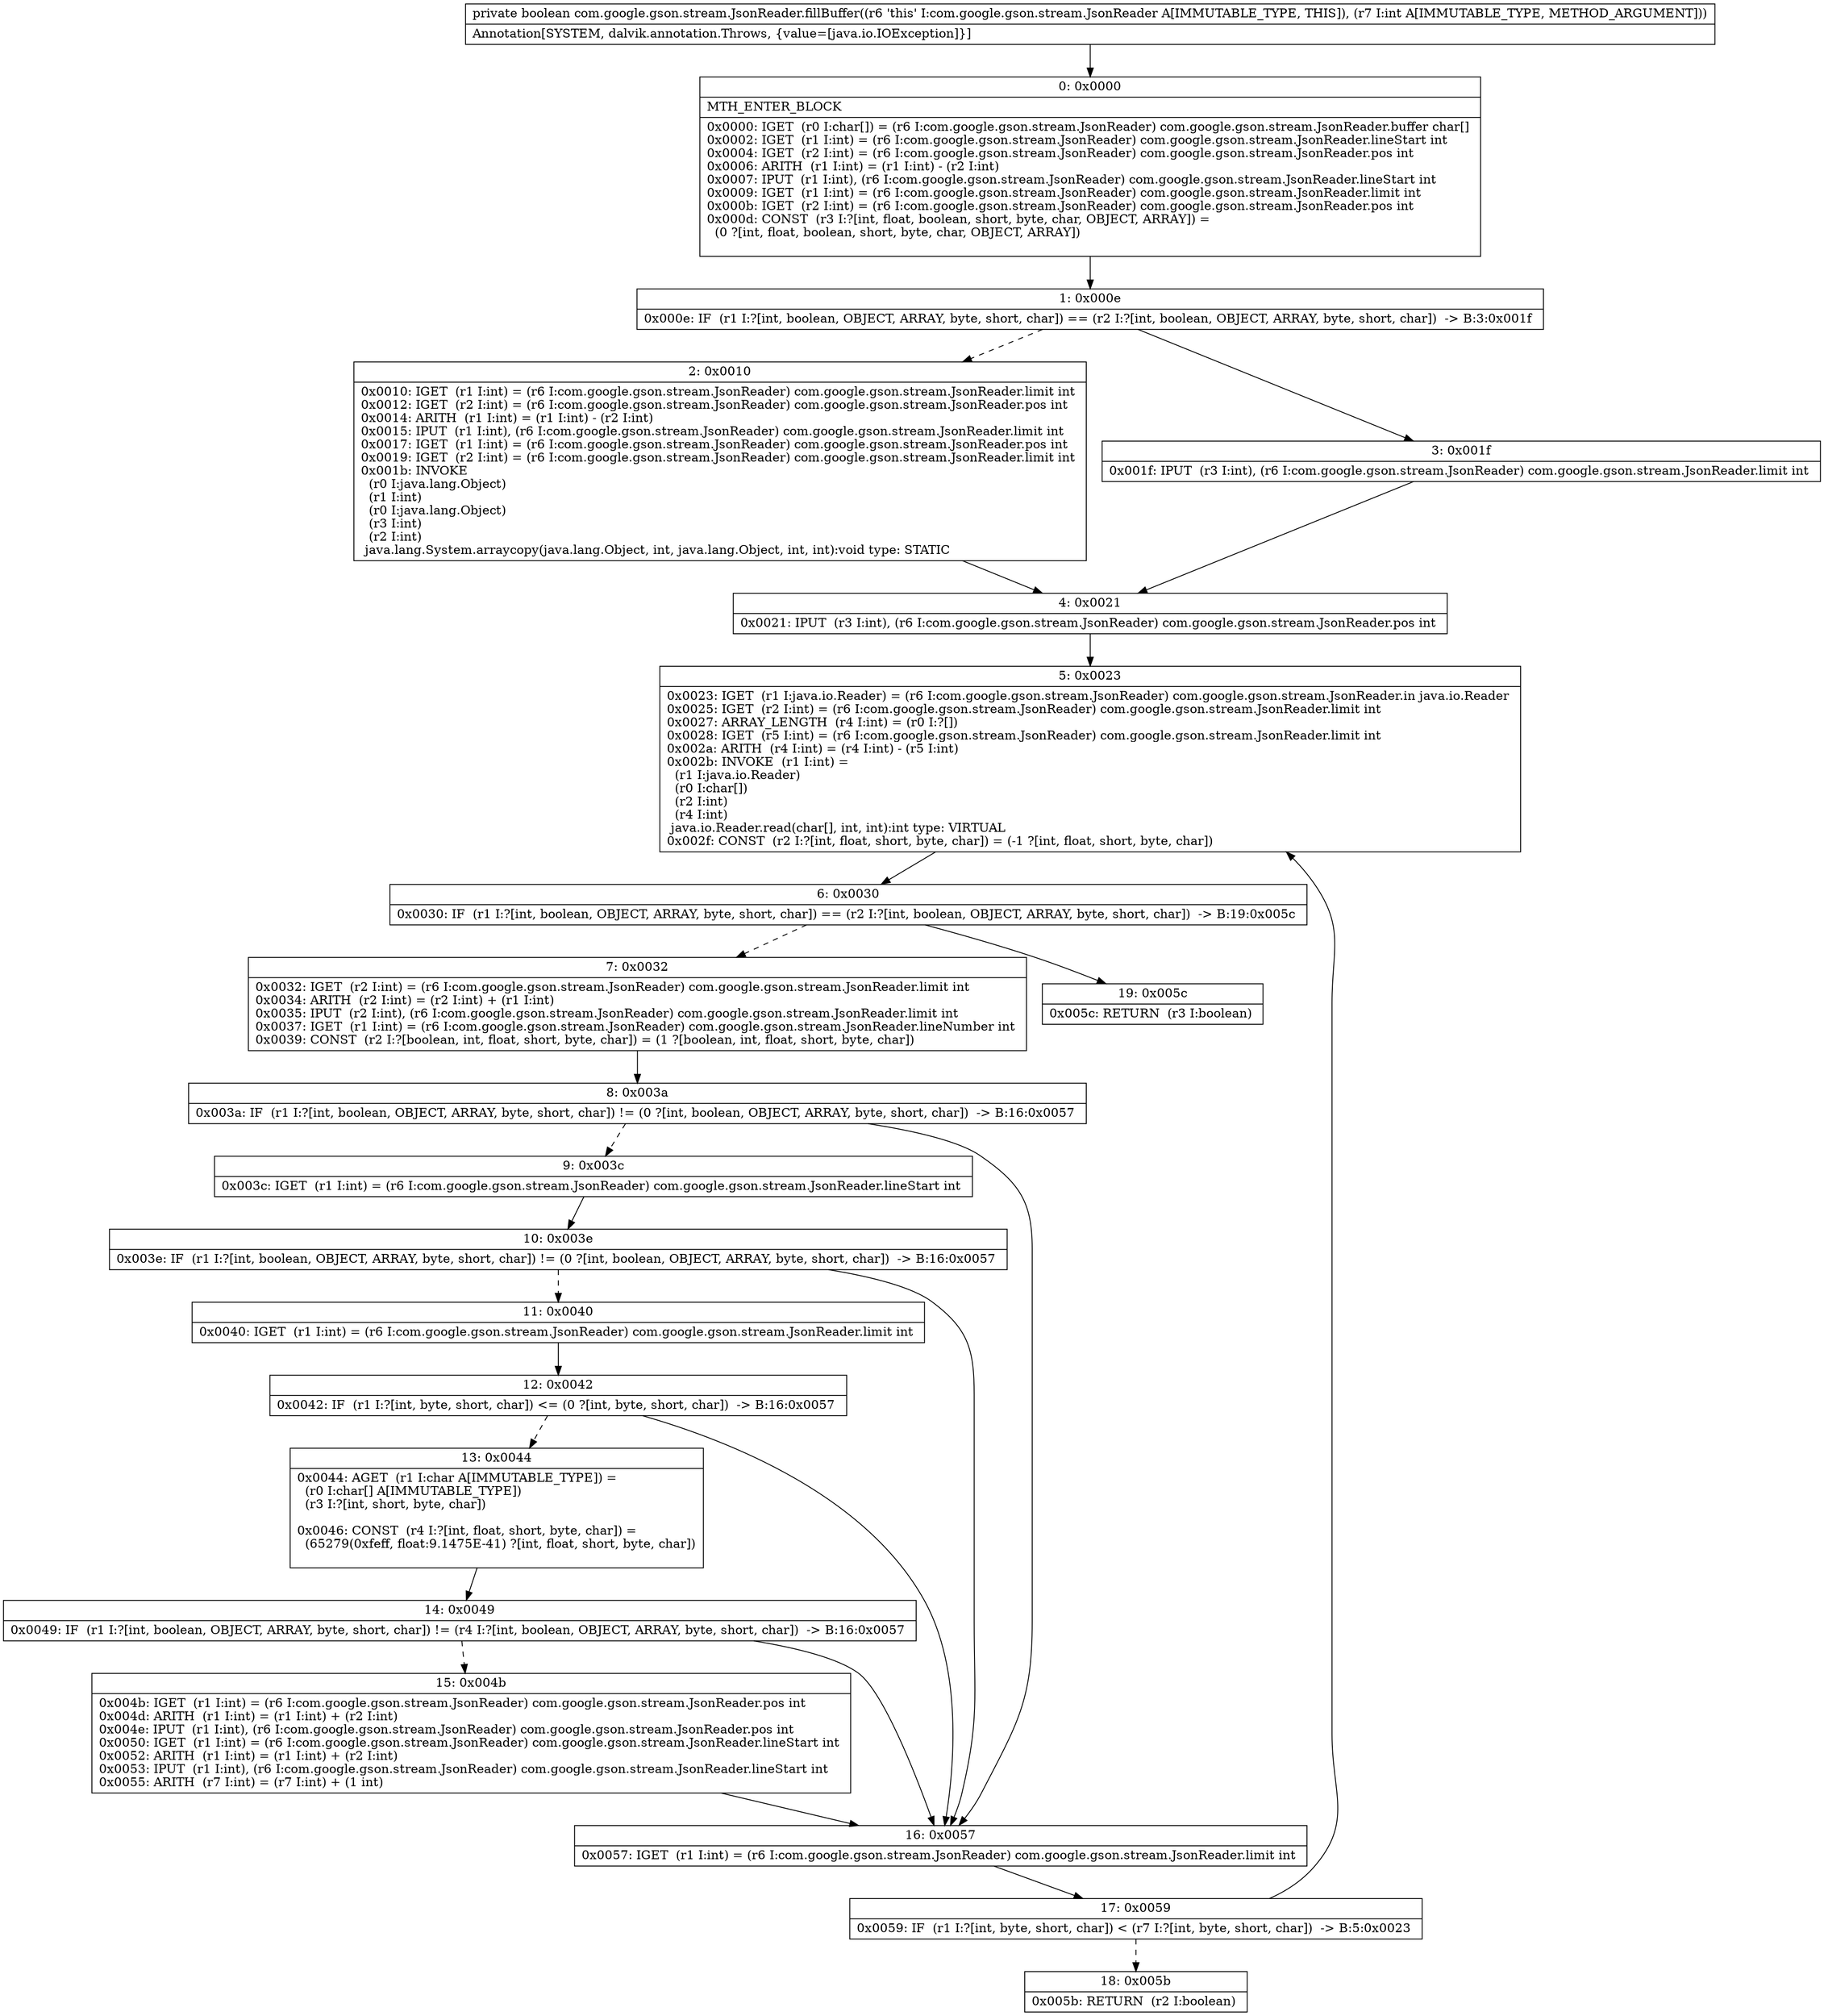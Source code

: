 digraph "CFG forcom.google.gson.stream.JsonReader.fillBuffer(I)Z" {
Node_0 [shape=record,label="{0\:\ 0x0000|MTH_ENTER_BLOCK\l|0x0000: IGET  (r0 I:char[]) = (r6 I:com.google.gson.stream.JsonReader) com.google.gson.stream.JsonReader.buffer char[] \l0x0002: IGET  (r1 I:int) = (r6 I:com.google.gson.stream.JsonReader) com.google.gson.stream.JsonReader.lineStart int \l0x0004: IGET  (r2 I:int) = (r6 I:com.google.gson.stream.JsonReader) com.google.gson.stream.JsonReader.pos int \l0x0006: ARITH  (r1 I:int) = (r1 I:int) \- (r2 I:int) \l0x0007: IPUT  (r1 I:int), (r6 I:com.google.gson.stream.JsonReader) com.google.gson.stream.JsonReader.lineStart int \l0x0009: IGET  (r1 I:int) = (r6 I:com.google.gson.stream.JsonReader) com.google.gson.stream.JsonReader.limit int \l0x000b: IGET  (r2 I:int) = (r6 I:com.google.gson.stream.JsonReader) com.google.gson.stream.JsonReader.pos int \l0x000d: CONST  (r3 I:?[int, float, boolean, short, byte, char, OBJECT, ARRAY]) = \l  (0 ?[int, float, boolean, short, byte, char, OBJECT, ARRAY])\l \l}"];
Node_1 [shape=record,label="{1\:\ 0x000e|0x000e: IF  (r1 I:?[int, boolean, OBJECT, ARRAY, byte, short, char]) == (r2 I:?[int, boolean, OBJECT, ARRAY, byte, short, char])  \-\> B:3:0x001f \l}"];
Node_2 [shape=record,label="{2\:\ 0x0010|0x0010: IGET  (r1 I:int) = (r6 I:com.google.gson.stream.JsonReader) com.google.gson.stream.JsonReader.limit int \l0x0012: IGET  (r2 I:int) = (r6 I:com.google.gson.stream.JsonReader) com.google.gson.stream.JsonReader.pos int \l0x0014: ARITH  (r1 I:int) = (r1 I:int) \- (r2 I:int) \l0x0015: IPUT  (r1 I:int), (r6 I:com.google.gson.stream.JsonReader) com.google.gson.stream.JsonReader.limit int \l0x0017: IGET  (r1 I:int) = (r6 I:com.google.gson.stream.JsonReader) com.google.gson.stream.JsonReader.pos int \l0x0019: IGET  (r2 I:int) = (r6 I:com.google.gson.stream.JsonReader) com.google.gson.stream.JsonReader.limit int \l0x001b: INVOKE  \l  (r0 I:java.lang.Object)\l  (r1 I:int)\l  (r0 I:java.lang.Object)\l  (r3 I:int)\l  (r2 I:int)\l java.lang.System.arraycopy(java.lang.Object, int, java.lang.Object, int, int):void type: STATIC \l}"];
Node_3 [shape=record,label="{3\:\ 0x001f|0x001f: IPUT  (r3 I:int), (r6 I:com.google.gson.stream.JsonReader) com.google.gson.stream.JsonReader.limit int \l}"];
Node_4 [shape=record,label="{4\:\ 0x0021|0x0021: IPUT  (r3 I:int), (r6 I:com.google.gson.stream.JsonReader) com.google.gson.stream.JsonReader.pos int \l}"];
Node_5 [shape=record,label="{5\:\ 0x0023|0x0023: IGET  (r1 I:java.io.Reader) = (r6 I:com.google.gson.stream.JsonReader) com.google.gson.stream.JsonReader.in java.io.Reader \l0x0025: IGET  (r2 I:int) = (r6 I:com.google.gson.stream.JsonReader) com.google.gson.stream.JsonReader.limit int \l0x0027: ARRAY_LENGTH  (r4 I:int) = (r0 I:?[]) \l0x0028: IGET  (r5 I:int) = (r6 I:com.google.gson.stream.JsonReader) com.google.gson.stream.JsonReader.limit int \l0x002a: ARITH  (r4 I:int) = (r4 I:int) \- (r5 I:int) \l0x002b: INVOKE  (r1 I:int) = \l  (r1 I:java.io.Reader)\l  (r0 I:char[])\l  (r2 I:int)\l  (r4 I:int)\l java.io.Reader.read(char[], int, int):int type: VIRTUAL \l0x002f: CONST  (r2 I:?[int, float, short, byte, char]) = (\-1 ?[int, float, short, byte, char]) \l}"];
Node_6 [shape=record,label="{6\:\ 0x0030|0x0030: IF  (r1 I:?[int, boolean, OBJECT, ARRAY, byte, short, char]) == (r2 I:?[int, boolean, OBJECT, ARRAY, byte, short, char])  \-\> B:19:0x005c \l}"];
Node_7 [shape=record,label="{7\:\ 0x0032|0x0032: IGET  (r2 I:int) = (r6 I:com.google.gson.stream.JsonReader) com.google.gson.stream.JsonReader.limit int \l0x0034: ARITH  (r2 I:int) = (r2 I:int) + (r1 I:int) \l0x0035: IPUT  (r2 I:int), (r6 I:com.google.gson.stream.JsonReader) com.google.gson.stream.JsonReader.limit int \l0x0037: IGET  (r1 I:int) = (r6 I:com.google.gson.stream.JsonReader) com.google.gson.stream.JsonReader.lineNumber int \l0x0039: CONST  (r2 I:?[boolean, int, float, short, byte, char]) = (1 ?[boolean, int, float, short, byte, char]) \l}"];
Node_8 [shape=record,label="{8\:\ 0x003a|0x003a: IF  (r1 I:?[int, boolean, OBJECT, ARRAY, byte, short, char]) != (0 ?[int, boolean, OBJECT, ARRAY, byte, short, char])  \-\> B:16:0x0057 \l}"];
Node_9 [shape=record,label="{9\:\ 0x003c|0x003c: IGET  (r1 I:int) = (r6 I:com.google.gson.stream.JsonReader) com.google.gson.stream.JsonReader.lineStart int \l}"];
Node_10 [shape=record,label="{10\:\ 0x003e|0x003e: IF  (r1 I:?[int, boolean, OBJECT, ARRAY, byte, short, char]) != (0 ?[int, boolean, OBJECT, ARRAY, byte, short, char])  \-\> B:16:0x0057 \l}"];
Node_11 [shape=record,label="{11\:\ 0x0040|0x0040: IGET  (r1 I:int) = (r6 I:com.google.gson.stream.JsonReader) com.google.gson.stream.JsonReader.limit int \l}"];
Node_12 [shape=record,label="{12\:\ 0x0042|0x0042: IF  (r1 I:?[int, byte, short, char]) \<= (0 ?[int, byte, short, char])  \-\> B:16:0x0057 \l}"];
Node_13 [shape=record,label="{13\:\ 0x0044|0x0044: AGET  (r1 I:char A[IMMUTABLE_TYPE]) = \l  (r0 I:char[] A[IMMUTABLE_TYPE])\l  (r3 I:?[int, short, byte, char])\l \l0x0046: CONST  (r4 I:?[int, float, short, byte, char]) = \l  (65279(0xfeff, float:9.1475E\-41) ?[int, float, short, byte, char])\l \l}"];
Node_14 [shape=record,label="{14\:\ 0x0049|0x0049: IF  (r1 I:?[int, boolean, OBJECT, ARRAY, byte, short, char]) != (r4 I:?[int, boolean, OBJECT, ARRAY, byte, short, char])  \-\> B:16:0x0057 \l}"];
Node_15 [shape=record,label="{15\:\ 0x004b|0x004b: IGET  (r1 I:int) = (r6 I:com.google.gson.stream.JsonReader) com.google.gson.stream.JsonReader.pos int \l0x004d: ARITH  (r1 I:int) = (r1 I:int) + (r2 I:int) \l0x004e: IPUT  (r1 I:int), (r6 I:com.google.gson.stream.JsonReader) com.google.gson.stream.JsonReader.pos int \l0x0050: IGET  (r1 I:int) = (r6 I:com.google.gson.stream.JsonReader) com.google.gson.stream.JsonReader.lineStart int \l0x0052: ARITH  (r1 I:int) = (r1 I:int) + (r2 I:int) \l0x0053: IPUT  (r1 I:int), (r6 I:com.google.gson.stream.JsonReader) com.google.gson.stream.JsonReader.lineStart int \l0x0055: ARITH  (r7 I:int) = (r7 I:int) + (1 int) \l}"];
Node_16 [shape=record,label="{16\:\ 0x0057|0x0057: IGET  (r1 I:int) = (r6 I:com.google.gson.stream.JsonReader) com.google.gson.stream.JsonReader.limit int \l}"];
Node_17 [shape=record,label="{17\:\ 0x0059|0x0059: IF  (r1 I:?[int, byte, short, char]) \< (r7 I:?[int, byte, short, char])  \-\> B:5:0x0023 \l}"];
Node_18 [shape=record,label="{18\:\ 0x005b|0x005b: RETURN  (r2 I:boolean) \l}"];
Node_19 [shape=record,label="{19\:\ 0x005c|0x005c: RETURN  (r3 I:boolean) \l}"];
MethodNode[shape=record,label="{private boolean com.google.gson.stream.JsonReader.fillBuffer((r6 'this' I:com.google.gson.stream.JsonReader A[IMMUTABLE_TYPE, THIS]), (r7 I:int A[IMMUTABLE_TYPE, METHOD_ARGUMENT]))  | Annotation[SYSTEM, dalvik.annotation.Throws, \{value=[java.io.IOException]\}]\l}"];
MethodNode -> Node_0;
Node_0 -> Node_1;
Node_1 -> Node_2[style=dashed];
Node_1 -> Node_3;
Node_2 -> Node_4;
Node_3 -> Node_4;
Node_4 -> Node_5;
Node_5 -> Node_6;
Node_6 -> Node_7[style=dashed];
Node_6 -> Node_19;
Node_7 -> Node_8;
Node_8 -> Node_9[style=dashed];
Node_8 -> Node_16;
Node_9 -> Node_10;
Node_10 -> Node_11[style=dashed];
Node_10 -> Node_16;
Node_11 -> Node_12;
Node_12 -> Node_13[style=dashed];
Node_12 -> Node_16;
Node_13 -> Node_14;
Node_14 -> Node_15[style=dashed];
Node_14 -> Node_16;
Node_15 -> Node_16;
Node_16 -> Node_17;
Node_17 -> Node_5;
Node_17 -> Node_18[style=dashed];
}

